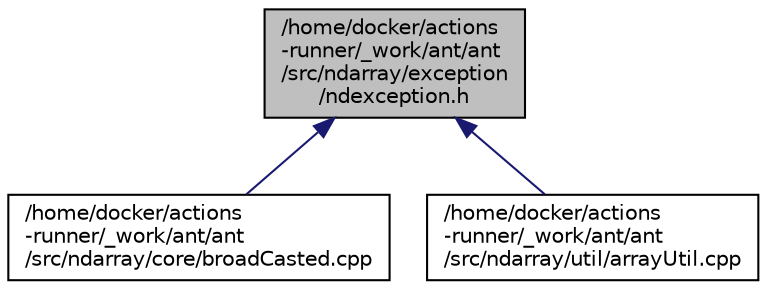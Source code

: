 digraph "/home/docker/actions-runner/_work/ant/ant/src/ndarray/exception/ndexception.h"
{
 // LATEX_PDF_SIZE
  edge [fontname="Helvetica",fontsize="10",labelfontname="Helvetica",labelfontsize="10"];
  node [fontname="Helvetica",fontsize="10",shape=record];
  Node1 [label="/home/docker/actions\l-runner/_work/ant/ant\l/src/ndarray/exception\l/ndexception.h",height=0.2,width=0.4,color="black", fillcolor="grey75", style="filled", fontcolor="black",tooltip=" "];
  Node1 -> Node2 [dir="back",color="midnightblue",fontsize="10",style="solid",fontname="Helvetica"];
  Node2 [label="/home/docker/actions\l-runner/_work/ant/ant\l/src/ndarray/core/broadCasted.cpp",height=0.2,width=0.4,color="black", fillcolor="white", style="filled",URL="$broadCasted_8cpp.html",tooltip=" "];
  Node1 -> Node3 [dir="back",color="midnightblue",fontsize="10",style="solid",fontname="Helvetica"];
  Node3 [label="/home/docker/actions\l-runner/_work/ant/ant\l/src/ndarray/util/arrayUtil.cpp",height=0.2,width=0.4,color="black", fillcolor="white", style="filled",URL="$arrayUtil_8cpp.html",tooltip=" "];
}
